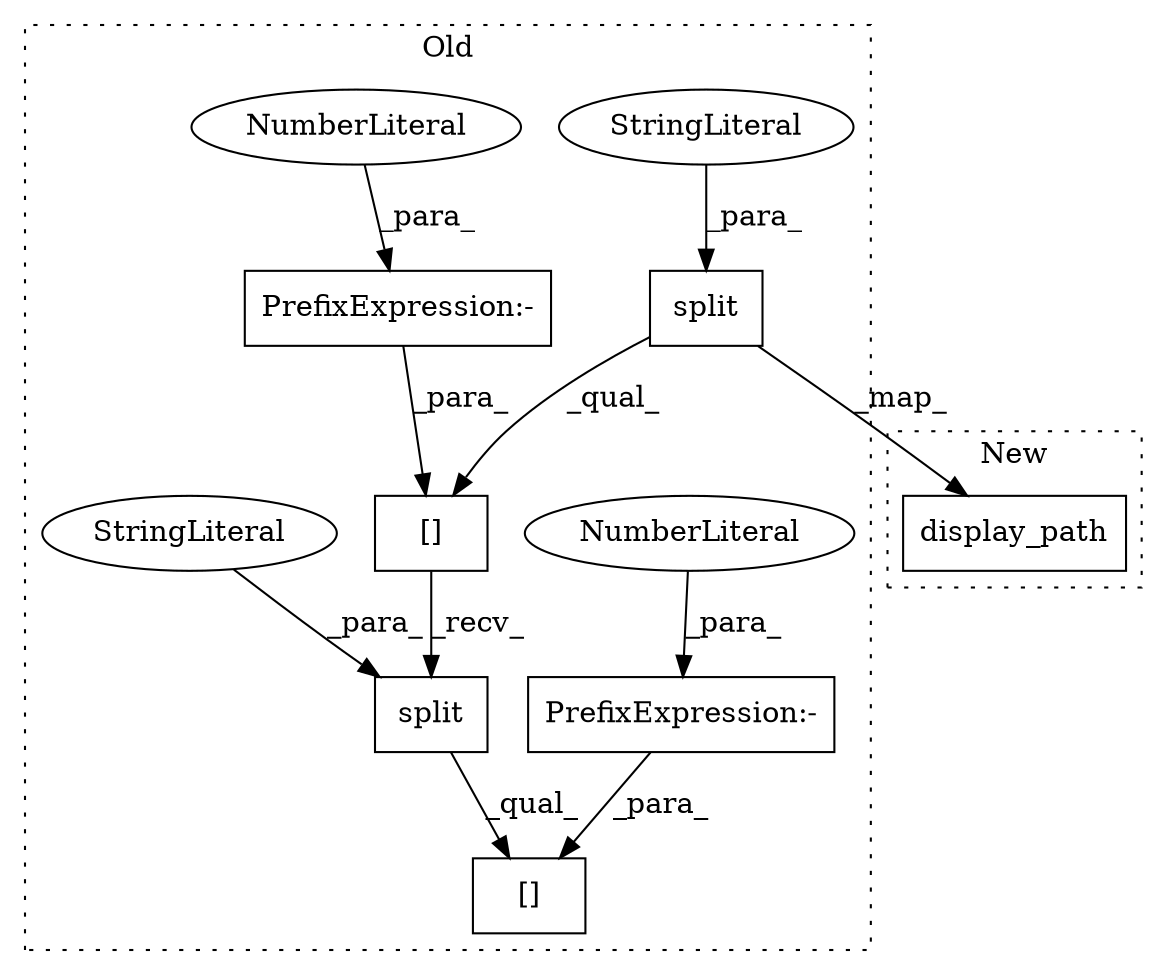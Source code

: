 digraph G {
subgraph cluster0 {
1 [label="split" a="32" s="6928,6937" l="6,1" shape="box"];
3 [label="[]" a="2" s="6918,6956" l="36,1" shape="box"];
4 [label="PrefixExpression:-" a="38" s="6954" l="1" shape="box"];
5 [label="NumberLiteral" a="34" s="6955" l="1" shape="ellipse"];
6 [label="StringLiteral" a="45" s="6934" l="3" shape="ellipse"];
7 [label="[]" a="2" s="6918,6941" l="21,1" shape="box"];
8 [label="split" a="32" s="6943,6952" l="6,1" shape="box"];
9 [label="PrefixExpression:-" a="38" s="6939" l="1" shape="box"];
10 [label="NumberLiteral" a="34" s="6940" l="1" shape="ellipse"];
11 [label="StringLiteral" a="45" s="6949" l="3" shape="ellipse"];
label = "Old";
style="dotted";
}
subgraph cluster1 {
2 [label="display_path" a="32" s="6918,6940" l="13,1" shape="box"];
label = "New";
style="dotted";
}
1 -> 2 [label="_map_"];
1 -> 7 [label="_qual_"];
4 -> 3 [label="_para_"];
5 -> 4 [label="_para_"];
6 -> 1 [label="_para_"];
7 -> 8 [label="_recv_"];
8 -> 3 [label="_qual_"];
9 -> 7 [label="_para_"];
10 -> 9 [label="_para_"];
11 -> 8 [label="_para_"];
}